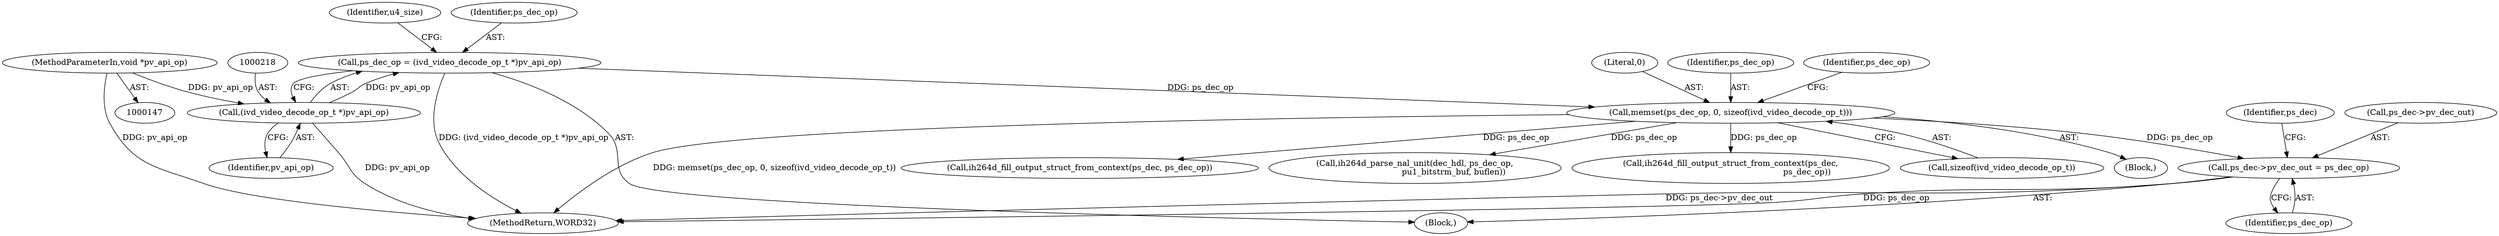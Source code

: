 digraph "0_Android_e629194c62a9a129ce378e08cb1059a8a53f1795@pointer" {
"1000237" [label="(Call,ps_dec->pv_dec_out = ps_dec_op)"];
"1000227" [label="(Call,memset(ps_dec_op, 0, sizeof(ivd_video_decode_op_t)))"];
"1000215" [label="(Call,ps_dec_op = (ivd_video_decode_op_t *)pv_api_op)"];
"1000217" [label="(Call,(ivd_video_decode_op_t *)pv_api_op)"];
"1000150" [label="(MethodParameterIn,void *pv_api_op)"];
"1002004" [label="(Call,ih264d_fill_output_struct_from_context(ps_dec, ps_dec_op))"];
"1000223" [label="(Identifier,u4_size)"];
"1000216" [label="(Identifier,ps_dec_op)"];
"1000219" [label="(Identifier,pv_api_op)"];
"1002124" [label="(MethodReturn,WORD32)"];
"1000151" [label="(Block,)"];
"1001281" [label="(Call,ih264d_parse_nal_unit(dec_hdl, ps_dec_op,\n                              pu1_bitstrm_buf, buflen))"];
"1000215" [label="(Call,ps_dec_op = (ivd_video_decode_op_t *)pv_api_op)"];
"1000229" [label="(Literal,0)"];
"1000237" [label="(Call,ps_dec->pv_dec_out = ps_dec_op)"];
"1001243" [label="(Call,ih264d_fill_output_struct_from_context(ps_dec,\n                                                           ps_dec_op))"];
"1000150" [label="(MethodParameterIn,void *pv_api_op)"];
"1000245" [label="(Identifier,ps_dec)"];
"1000241" [label="(Identifier,ps_dec_op)"];
"1000227" [label="(Call,memset(ps_dec_op, 0, sizeof(ivd_video_decode_op_t)))"];
"1000228" [label="(Identifier,ps_dec_op)"];
"1000230" [label="(Call,sizeof(ivd_video_decode_op_t))"];
"1000220" [label="(Block,)"];
"1000234" [label="(Identifier,ps_dec_op)"];
"1000217" [label="(Call,(ivd_video_decode_op_t *)pv_api_op)"];
"1000238" [label="(Call,ps_dec->pv_dec_out)"];
"1000237" -> "1000151"  [label="AST: "];
"1000237" -> "1000241"  [label="CFG: "];
"1000238" -> "1000237"  [label="AST: "];
"1000241" -> "1000237"  [label="AST: "];
"1000245" -> "1000237"  [label="CFG: "];
"1000237" -> "1002124"  [label="DDG: ps_dec->pv_dec_out"];
"1000237" -> "1002124"  [label="DDG: ps_dec_op"];
"1000227" -> "1000237"  [label="DDG: ps_dec_op"];
"1000227" -> "1000220"  [label="AST: "];
"1000227" -> "1000230"  [label="CFG: "];
"1000228" -> "1000227"  [label="AST: "];
"1000229" -> "1000227"  [label="AST: "];
"1000230" -> "1000227"  [label="AST: "];
"1000234" -> "1000227"  [label="CFG: "];
"1000227" -> "1002124"  [label="DDG: memset(ps_dec_op, 0, sizeof(ivd_video_decode_op_t))"];
"1000215" -> "1000227"  [label="DDG: ps_dec_op"];
"1000227" -> "1001243"  [label="DDG: ps_dec_op"];
"1000227" -> "1001281"  [label="DDG: ps_dec_op"];
"1000227" -> "1002004"  [label="DDG: ps_dec_op"];
"1000215" -> "1000151"  [label="AST: "];
"1000215" -> "1000217"  [label="CFG: "];
"1000216" -> "1000215"  [label="AST: "];
"1000217" -> "1000215"  [label="AST: "];
"1000223" -> "1000215"  [label="CFG: "];
"1000215" -> "1002124"  [label="DDG: (ivd_video_decode_op_t *)pv_api_op"];
"1000217" -> "1000215"  [label="DDG: pv_api_op"];
"1000217" -> "1000219"  [label="CFG: "];
"1000218" -> "1000217"  [label="AST: "];
"1000219" -> "1000217"  [label="AST: "];
"1000217" -> "1002124"  [label="DDG: pv_api_op"];
"1000150" -> "1000217"  [label="DDG: pv_api_op"];
"1000150" -> "1000147"  [label="AST: "];
"1000150" -> "1002124"  [label="DDG: pv_api_op"];
}
